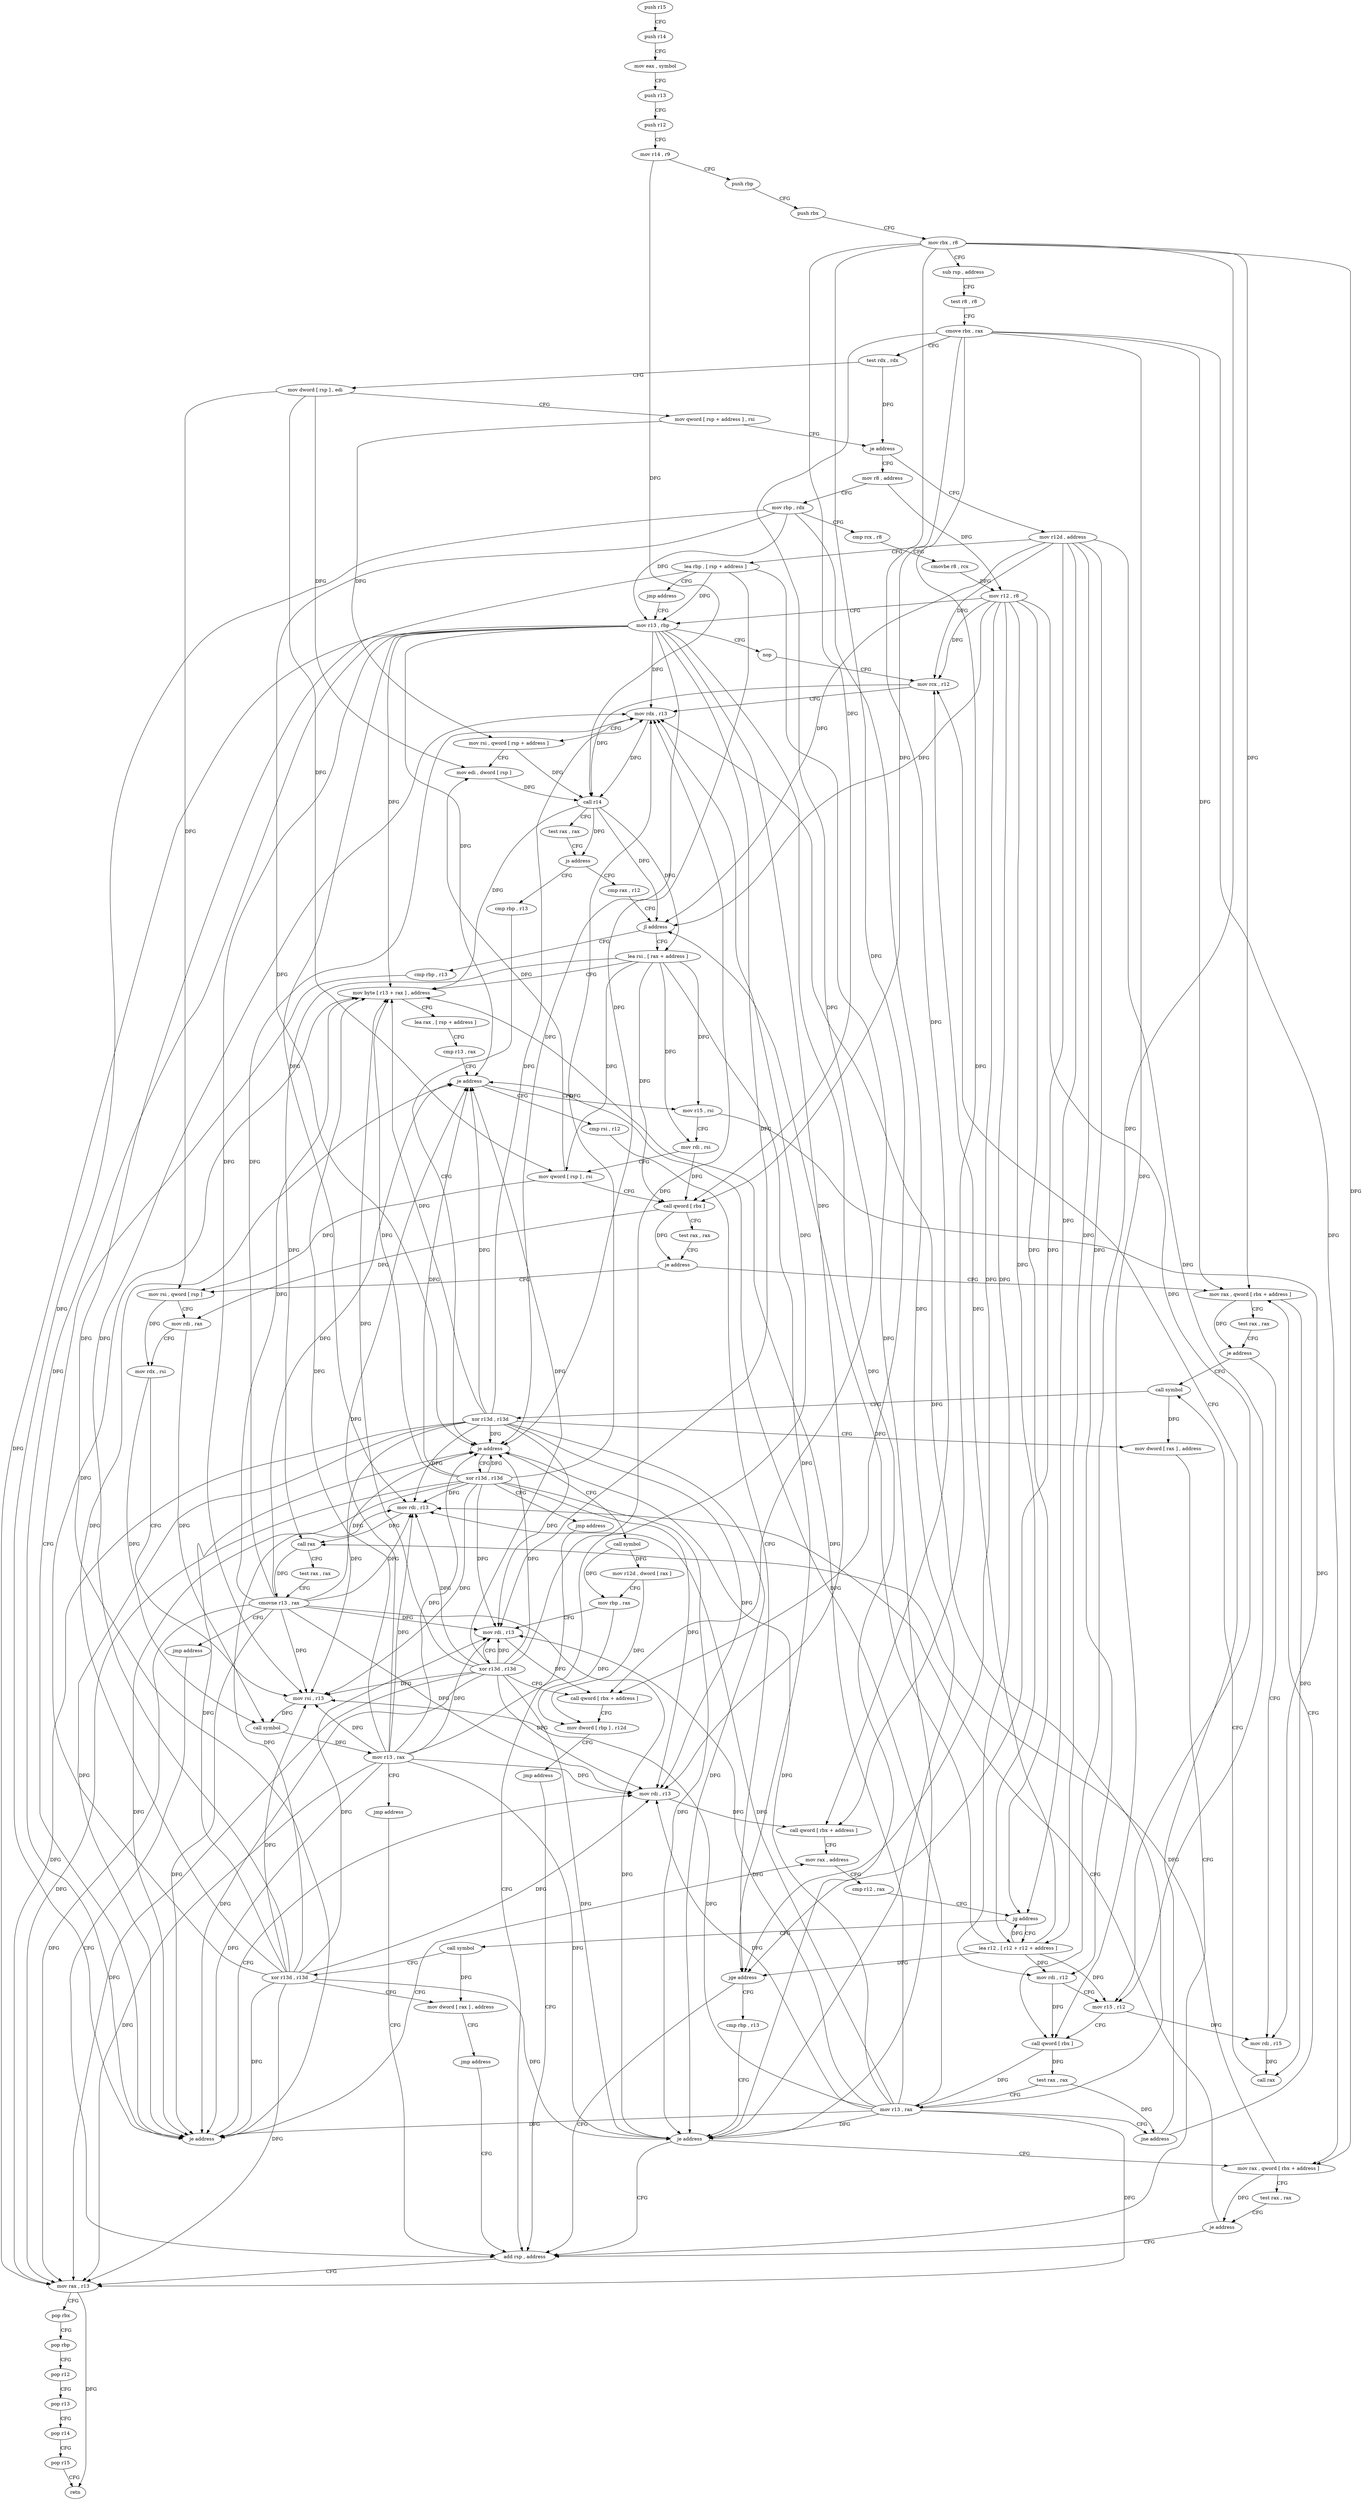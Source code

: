 digraph "func" {
"4293552" [label = "push r15" ]
"4293554" [label = "push r14" ]
"4293556" [label = "mov eax , symbol" ]
"4293561" [label = "push r13" ]
"4293563" [label = "push r12" ]
"4293565" [label = "mov r14 , r9" ]
"4293568" [label = "push rbp" ]
"4293569" [label = "push rbx" ]
"4293570" [label = "mov rbx , r8" ]
"4293573" [label = "sub rsp , address" ]
"4293580" [label = "test r8 , r8" ]
"4293583" [label = "cmove rbx , rax" ]
"4293587" [label = "test rdx , rdx" ]
"4293590" [label = "mov dword [ rsp ] , edi" ]
"4293593" [label = "mov qword [ rsp + address ] , rsi" ]
"4293598" [label = "je address" ]
"4293896" [label = "mov r12d , address" ]
"4293604" [label = "mov r8 , address" ]
"4293902" [label = "lea rbp , [ rsp + address ]" ]
"4293907" [label = "jmp address" ]
"4293627" [label = "mov r13 , rbp" ]
"4293614" [label = "mov rbp , rdx" ]
"4293617" [label = "cmp rcx , r8" ]
"4293620" [label = "cmovbe r8 , rcx" ]
"4293624" [label = "mov r12 , r8" ]
"4293630" [label = "nop" ]
"4293632" [label = "mov rcx , r12" ]
"4293768" [label = "cmp rbp , r13" ]
"4293771" [label = "je address" ]
"4293883" [label = "xor r13d , r13d" ]
"4293773" [label = "call symbol" ]
"4293654" [label = "cmp rax , r12" ]
"4293657" [label = "jl address" ]
"4293808" [label = "lea rsi , [ rax + address ]" ]
"4293663" [label = "cmp rbp , r13" ]
"4293886" [label = "jmp address" ]
"4293742" [label = "add rsp , address" ]
"4293778" [label = "mov r12d , dword [ rax ]" ]
"4293781" [label = "mov rbp , rax" ]
"4293784" [label = "mov rdi , r13" ]
"4293787" [label = "xor r13d , r13d" ]
"4293790" [label = "call qword [ rbx + address ]" ]
"4293793" [label = "mov dword [ rbp ] , r12d" ]
"4293797" [label = "jmp address" ]
"4293812" [label = "mov byte [ r13 + rax ] , address" ]
"4293818" [label = "lea rax , [ rsp + address ]" ]
"4293823" [label = "cmp r13 , rax" ]
"4293826" [label = "je address" ]
"4293912" [label = "mov r15 , rsi" ]
"4293828" [label = "cmp rsi , r12" ]
"4293666" [label = "je address" ]
"4293674" [label = "mov rax , address" ]
"4293668" [label = "mov rdi , r13" ]
"4293749" [label = "mov rax , r13" ]
"4293752" [label = "pop rbx" ]
"4293753" [label = "pop rbp" ]
"4293754" [label = "pop r12" ]
"4293756" [label = "pop r13" ]
"4293758" [label = "pop r14" ]
"4293760" [label = "pop r15" ]
"4293762" [label = "retn" ]
"4293915" [label = "mov rdi , rsi" ]
"4293918" [label = "mov qword [ rsp ] , rsi" ]
"4293922" [label = "call qword [ rbx ]" ]
"4293924" [label = "test rax , rax" ]
"4293927" [label = "je address" ]
"4293714" [label = "mov rax , qword [ rbx + address ]" ]
"4293933" [label = "mov rsi , qword [ rsp ]" ]
"4293831" [label = "jge address" ]
"4293833" [label = "cmp rbp , r13" ]
"4293684" [label = "cmp r12 , rax" ]
"4293687" [label = "jg address" ]
"4293864" [label = "call symbol" ]
"4293693" [label = "lea r12 , [ r12 + r12 + address ]" ]
"4293671" [label = "call qword [ rbx + address ]" ]
"4293718" [label = "test rax , rax" ]
"4293721" [label = "je address" ]
"4293728" [label = "call symbol" ]
"4293723" [label = "mov rdi , r15" ]
"4293937" [label = "mov rdi , rax" ]
"4293940" [label = "mov rdx , rsi" ]
"4293943" [label = "mov rsi , r13" ]
"4293946" [label = "call symbol" ]
"4293951" [label = "mov r13 , rax" ]
"4293954" [label = "jmp address" ]
"4293836" [label = "je address" ]
"4293838" [label = "mov rax , qword [ rbx + address ]" ]
"4293869" [label = "xor r13d , r13d" ]
"4293872" [label = "mov dword [ rax ] , address" ]
"4293878" [label = "jmp address" ]
"4293698" [label = "mov rdi , r12" ]
"4293701" [label = "mov r15 , r12" ]
"4293704" [label = "call qword [ rbx ]" ]
"4293706" [label = "test rax , rax" ]
"4293709" [label = "mov r13 , rax" ]
"4293712" [label = "jne address" ]
"4293733" [label = "xor r13d , r13d" ]
"4293736" [label = "mov dword [ rax ] , address" ]
"4293726" [label = "call rax" ]
"4293842" [label = "test rax , rax" ]
"4293845" [label = "je address" ]
"4293847" [label = "mov rdi , r13" ]
"4293635" [label = "mov rdx , r13" ]
"4293638" [label = "mov rsi , qword [ rsp + address ]" ]
"4293643" [label = "mov edi , dword [ rsp ]" ]
"4293646" [label = "call r14" ]
"4293649" [label = "test rax , rax" ]
"4293652" [label = "js address" ]
"4293850" [label = "call rax" ]
"4293852" [label = "test rax , rax" ]
"4293855" [label = "cmovne r13 , rax" ]
"4293859" [label = "jmp address" ]
"4293552" -> "4293554" [ label = "CFG" ]
"4293554" -> "4293556" [ label = "CFG" ]
"4293556" -> "4293561" [ label = "CFG" ]
"4293561" -> "4293563" [ label = "CFG" ]
"4293563" -> "4293565" [ label = "CFG" ]
"4293565" -> "4293568" [ label = "CFG" ]
"4293565" -> "4293646" [ label = "DFG" ]
"4293568" -> "4293569" [ label = "CFG" ]
"4293569" -> "4293570" [ label = "CFG" ]
"4293570" -> "4293573" [ label = "CFG" ]
"4293570" -> "4293790" [ label = "DFG" ]
"4293570" -> "4293922" [ label = "DFG" ]
"4293570" -> "4293671" [ label = "DFG" ]
"4293570" -> "4293714" [ label = "DFG" ]
"4293570" -> "4293704" [ label = "DFG" ]
"4293570" -> "4293838" [ label = "DFG" ]
"4293573" -> "4293580" [ label = "CFG" ]
"4293580" -> "4293583" [ label = "CFG" ]
"4293583" -> "4293587" [ label = "CFG" ]
"4293583" -> "4293790" [ label = "DFG" ]
"4293583" -> "4293922" [ label = "DFG" ]
"4293583" -> "4293671" [ label = "DFG" ]
"4293583" -> "4293714" [ label = "DFG" ]
"4293583" -> "4293704" [ label = "DFG" ]
"4293583" -> "4293838" [ label = "DFG" ]
"4293587" -> "4293590" [ label = "CFG" ]
"4293587" -> "4293598" [ label = "DFG" ]
"4293590" -> "4293593" [ label = "CFG" ]
"4293590" -> "4293643" [ label = "DFG" ]
"4293590" -> "4293918" [ label = "DFG" ]
"4293590" -> "4293933" [ label = "DFG" ]
"4293593" -> "4293598" [ label = "CFG" ]
"4293593" -> "4293638" [ label = "DFG" ]
"4293598" -> "4293896" [ label = "CFG" ]
"4293598" -> "4293604" [ label = "CFG" ]
"4293896" -> "4293902" [ label = "CFG" ]
"4293896" -> "4293632" [ label = "DFG" ]
"4293896" -> "4293657" [ label = "DFG" ]
"4293896" -> "4293831" [ label = "DFG" ]
"4293896" -> "4293687" [ label = "DFG" ]
"4293896" -> "4293693" [ label = "DFG" ]
"4293896" -> "4293698" [ label = "DFG" ]
"4293896" -> "4293701" [ label = "DFG" ]
"4293604" -> "4293614" [ label = "CFG" ]
"4293604" -> "4293624" [ label = "DFG" ]
"4293902" -> "4293907" [ label = "CFG" ]
"4293902" -> "4293627" [ label = "DFG" ]
"4293902" -> "4293771" [ label = "DFG" ]
"4293902" -> "4293666" [ label = "DFG" ]
"4293902" -> "4293836" [ label = "DFG" ]
"4293907" -> "4293627" [ label = "CFG" ]
"4293627" -> "4293630" [ label = "CFG" ]
"4293627" -> "4293635" [ label = "DFG" ]
"4293627" -> "4293771" [ label = "DFG" ]
"4293627" -> "4293784" [ label = "DFG" ]
"4293627" -> "4293812" [ label = "DFG" ]
"4293627" -> "4293826" [ label = "DFG" ]
"4293627" -> "4293666" [ label = "DFG" ]
"4293627" -> "4293749" [ label = "DFG" ]
"4293627" -> "4293668" [ label = "DFG" ]
"4293627" -> "4293943" [ label = "DFG" ]
"4293627" -> "4293836" [ label = "DFG" ]
"4293627" -> "4293847" [ label = "DFG" ]
"4293614" -> "4293617" [ label = "CFG" ]
"4293614" -> "4293627" [ label = "DFG" ]
"4293614" -> "4293771" [ label = "DFG" ]
"4293614" -> "4293666" [ label = "DFG" ]
"4293614" -> "4293836" [ label = "DFG" ]
"4293617" -> "4293620" [ label = "CFG" ]
"4293620" -> "4293624" [ label = "DFG" ]
"4293624" -> "4293627" [ label = "CFG" ]
"4293624" -> "4293632" [ label = "DFG" ]
"4293624" -> "4293657" [ label = "DFG" ]
"4293624" -> "4293831" [ label = "DFG" ]
"4293624" -> "4293687" [ label = "DFG" ]
"4293624" -> "4293693" [ label = "DFG" ]
"4293624" -> "4293698" [ label = "DFG" ]
"4293624" -> "4293701" [ label = "DFG" ]
"4293630" -> "4293632" [ label = "CFG" ]
"4293632" -> "4293635" [ label = "CFG" ]
"4293632" -> "4293646" [ label = "DFG" ]
"4293768" -> "4293771" [ label = "CFG" ]
"4293771" -> "4293883" [ label = "CFG" ]
"4293771" -> "4293773" [ label = "CFG" ]
"4293883" -> "4293886" [ label = "CFG" ]
"4293883" -> "4293635" [ label = "DFG" ]
"4293883" -> "4293771" [ label = "DFG" ]
"4293883" -> "4293784" [ label = "DFG" ]
"4293883" -> "4293812" [ label = "DFG" ]
"4293883" -> "4293826" [ label = "DFG" ]
"4293883" -> "4293666" [ label = "DFG" ]
"4293883" -> "4293749" [ label = "DFG" ]
"4293883" -> "4293668" [ label = "DFG" ]
"4293883" -> "4293943" [ label = "DFG" ]
"4293883" -> "4293836" [ label = "DFG" ]
"4293883" -> "4293847" [ label = "DFG" ]
"4293773" -> "4293778" [ label = "DFG" ]
"4293773" -> "4293781" [ label = "DFG" ]
"4293654" -> "4293657" [ label = "CFG" ]
"4293657" -> "4293808" [ label = "CFG" ]
"4293657" -> "4293663" [ label = "CFG" ]
"4293808" -> "4293812" [ label = "CFG" ]
"4293808" -> "4293912" [ label = "DFG" ]
"4293808" -> "4293915" [ label = "DFG" ]
"4293808" -> "4293918" [ label = "DFG" ]
"4293808" -> "4293922" [ label = "DFG" ]
"4293808" -> "4293831" [ label = "DFG" ]
"4293808" -> "4293850" [ label = "DFG" ]
"4293663" -> "4293666" [ label = "CFG" ]
"4293886" -> "4293742" [ label = "CFG" ]
"4293742" -> "4293749" [ label = "CFG" ]
"4293778" -> "4293781" [ label = "CFG" ]
"4293778" -> "4293793" [ label = "DFG" ]
"4293781" -> "4293784" [ label = "CFG" ]
"4293781" -> "4293793" [ label = "DFG" ]
"4293784" -> "4293787" [ label = "CFG" ]
"4293784" -> "4293790" [ label = "DFG" ]
"4293787" -> "4293790" [ label = "CFG" ]
"4293787" -> "4293635" [ label = "DFG" ]
"4293787" -> "4293771" [ label = "DFG" ]
"4293787" -> "4293784" [ label = "DFG" ]
"4293787" -> "4293812" [ label = "DFG" ]
"4293787" -> "4293826" [ label = "DFG" ]
"4293787" -> "4293666" [ label = "DFG" ]
"4293787" -> "4293749" [ label = "DFG" ]
"4293787" -> "4293668" [ label = "DFG" ]
"4293787" -> "4293943" [ label = "DFG" ]
"4293787" -> "4293836" [ label = "DFG" ]
"4293787" -> "4293847" [ label = "DFG" ]
"4293790" -> "4293793" [ label = "CFG" ]
"4293793" -> "4293797" [ label = "CFG" ]
"4293797" -> "4293742" [ label = "CFG" ]
"4293812" -> "4293818" [ label = "CFG" ]
"4293818" -> "4293823" [ label = "CFG" ]
"4293823" -> "4293826" [ label = "CFG" ]
"4293826" -> "4293912" [ label = "CFG" ]
"4293826" -> "4293828" [ label = "CFG" ]
"4293912" -> "4293915" [ label = "CFG" ]
"4293912" -> "4293723" [ label = "DFG" ]
"4293828" -> "4293831" [ label = "CFG" ]
"4293666" -> "4293674" [ label = "CFG" ]
"4293666" -> "4293668" [ label = "CFG" ]
"4293674" -> "4293684" [ label = "CFG" ]
"4293668" -> "4293671" [ label = "DFG" ]
"4293749" -> "4293752" [ label = "CFG" ]
"4293749" -> "4293762" [ label = "DFG" ]
"4293752" -> "4293753" [ label = "CFG" ]
"4293753" -> "4293754" [ label = "CFG" ]
"4293754" -> "4293756" [ label = "CFG" ]
"4293756" -> "4293758" [ label = "CFG" ]
"4293758" -> "4293760" [ label = "CFG" ]
"4293760" -> "4293762" [ label = "CFG" ]
"4293915" -> "4293918" [ label = "CFG" ]
"4293915" -> "4293922" [ label = "DFG" ]
"4293918" -> "4293922" [ label = "CFG" ]
"4293918" -> "4293643" [ label = "DFG" ]
"4293918" -> "4293933" [ label = "DFG" ]
"4293922" -> "4293924" [ label = "CFG" ]
"4293922" -> "4293927" [ label = "DFG" ]
"4293922" -> "4293937" [ label = "DFG" ]
"4293924" -> "4293927" [ label = "CFG" ]
"4293927" -> "4293714" [ label = "CFG" ]
"4293927" -> "4293933" [ label = "CFG" ]
"4293714" -> "4293718" [ label = "CFG" ]
"4293714" -> "4293721" [ label = "DFG" ]
"4293714" -> "4293726" [ label = "DFG" ]
"4293933" -> "4293937" [ label = "CFG" ]
"4293933" -> "4293940" [ label = "DFG" ]
"4293831" -> "4293742" [ label = "CFG" ]
"4293831" -> "4293833" [ label = "CFG" ]
"4293833" -> "4293836" [ label = "CFG" ]
"4293684" -> "4293687" [ label = "CFG" ]
"4293687" -> "4293864" [ label = "CFG" ]
"4293687" -> "4293693" [ label = "CFG" ]
"4293864" -> "4293869" [ label = "CFG" ]
"4293864" -> "4293872" [ label = "DFG" ]
"4293693" -> "4293698" [ label = "DFG" ]
"4293693" -> "4293632" [ label = "DFG" ]
"4293693" -> "4293657" [ label = "DFG" ]
"4293693" -> "4293831" [ label = "DFG" ]
"4293693" -> "4293687" [ label = "DFG" ]
"4293693" -> "4293701" [ label = "DFG" ]
"4293671" -> "4293674" [ label = "CFG" ]
"4293718" -> "4293721" [ label = "CFG" ]
"4293721" -> "4293728" [ label = "CFG" ]
"4293721" -> "4293723" [ label = "CFG" ]
"4293728" -> "4293733" [ label = "CFG" ]
"4293728" -> "4293736" [ label = "DFG" ]
"4293723" -> "4293726" [ label = "DFG" ]
"4293937" -> "4293940" [ label = "CFG" ]
"4293937" -> "4293946" [ label = "DFG" ]
"4293940" -> "4293943" [ label = "CFG" ]
"4293940" -> "4293946" [ label = "DFG" ]
"4293943" -> "4293946" [ label = "DFG" ]
"4293946" -> "4293951" [ label = "DFG" ]
"4293951" -> "4293954" [ label = "CFG" ]
"4293951" -> "4293635" [ label = "DFG" ]
"4293951" -> "4293771" [ label = "DFG" ]
"4293951" -> "4293784" [ label = "DFG" ]
"4293951" -> "4293666" [ label = "DFG" ]
"4293951" -> "4293749" [ label = "DFG" ]
"4293951" -> "4293668" [ label = "DFG" ]
"4293951" -> "4293943" [ label = "DFG" ]
"4293951" -> "4293812" [ label = "DFG" ]
"4293951" -> "4293826" [ label = "DFG" ]
"4293951" -> "4293836" [ label = "DFG" ]
"4293951" -> "4293847" [ label = "DFG" ]
"4293954" -> "4293742" [ label = "CFG" ]
"4293836" -> "4293742" [ label = "CFG" ]
"4293836" -> "4293838" [ label = "CFG" ]
"4293838" -> "4293842" [ label = "CFG" ]
"4293838" -> "4293845" [ label = "DFG" ]
"4293838" -> "4293850" [ label = "DFG" ]
"4293869" -> "4293872" [ label = "CFG" ]
"4293869" -> "4293635" [ label = "DFG" ]
"4293869" -> "4293771" [ label = "DFG" ]
"4293869" -> "4293784" [ label = "DFG" ]
"4293869" -> "4293666" [ label = "DFG" ]
"4293869" -> "4293749" [ label = "DFG" ]
"4293869" -> "4293668" [ label = "DFG" ]
"4293869" -> "4293943" [ label = "DFG" ]
"4293869" -> "4293836" [ label = "DFG" ]
"4293869" -> "4293812" [ label = "DFG" ]
"4293869" -> "4293826" [ label = "DFG" ]
"4293869" -> "4293847" [ label = "DFG" ]
"4293872" -> "4293878" [ label = "CFG" ]
"4293878" -> "4293742" [ label = "CFG" ]
"4293698" -> "4293701" [ label = "CFG" ]
"4293698" -> "4293704" [ label = "DFG" ]
"4293701" -> "4293704" [ label = "CFG" ]
"4293701" -> "4293723" [ label = "DFG" ]
"4293704" -> "4293706" [ label = "DFG" ]
"4293704" -> "4293709" [ label = "DFG" ]
"4293706" -> "4293709" [ label = "CFG" ]
"4293706" -> "4293712" [ label = "DFG" ]
"4293709" -> "4293712" [ label = "CFG" ]
"4293709" -> "4293635" [ label = "DFG" ]
"4293709" -> "4293771" [ label = "DFG" ]
"4293709" -> "4293784" [ label = "DFG" ]
"4293709" -> "4293666" [ label = "DFG" ]
"4293709" -> "4293749" [ label = "DFG" ]
"4293709" -> "4293668" [ label = "DFG" ]
"4293709" -> "4293943" [ label = "DFG" ]
"4293709" -> "4293836" [ label = "DFG" ]
"4293709" -> "4293812" [ label = "DFG" ]
"4293709" -> "4293826" [ label = "DFG" ]
"4293709" -> "4293847" [ label = "DFG" ]
"4293712" -> "4293632" [ label = "CFG" ]
"4293712" -> "4293714" [ label = "CFG" ]
"4293733" -> "4293736" [ label = "CFG" ]
"4293733" -> "4293635" [ label = "DFG" ]
"4293733" -> "4293771" [ label = "DFG" ]
"4293733" -> "4293784" [ label = "DFG" ]
"4293733" -> "4293666" [ label = "DFG" ]
"4293733" -> "4293749" [ label = "DFG" ]
"4293733" -> "4293668" [ label = "DFG" ]
"4293733" -> "4293943" [ label = "DFG" ]
"4293733" -> "4293836" [ label = "DFG" ]
"4293733" -> "4293812" [ label = "DFG" ]
"4293733" -> "4293826" [ label = "DFG" ]
"4293733" -> "4293847" [ label = "DFG" ]
"4293736" -> "4293742" [ label = "CFG" ]
"4293726" -> "4293728" [ label = "CFG" ]
"4293842" -> "4293845" [ label = "CFG" ]
"4293845" -> "4293742" [ label = "CFG" ]
"4293845" -> "4293847" [ label = "CFG" ]
"4293847" -> "4293850" [ label = "DFG" ]
"4293635" -> "4293638" [ label = "CFG" ]
"4293635" -> "4293646" [ label = "DFG" ]
"4293638" -> "4293643" [ label = "CFG" ]
"4293638" -> "4293646" [ label = "DFG" ]
"4293643" -> "4293646" [ label = "DFG" ]
"4293646" -> "4293649" [ label = "CFG" ]
"4293646" -> "4293652" [ label = "DFG" ]
"4293646" -> "4293657" [ label = "DFG" ]
"4293646" -> "4293808" [ label = "DFG" ]
"4293646" -> "4293812" [ label = "DFG" ]
"4293649" -> "4293652" [ label = "CFG" ]
"4293652" -> "4293768" [ label = "CFG" ]
"4293652" -> "4293654" [ label = "CFG" ]
"4293850" -> "4293852" [ label = "CFG" ]
"4293850" -> "4293855" [ label = "DFG" ]
"4293852" -> "4293855" [ label = "CFG" ]
"4293855" -> "4293859" [ label = "CFG" ]
"4293855" -> "4293635" [ label = "DFG" ]
"4293855" -> "4293771" [ label = "DFG" ]
"4293855" -> "4293784" [ label = "DFG" ]
"4293855" -> "4293666" [ label = "DFG" ]
"4293855" -> "4293749" [ label = "DFG" ]
"4293855" -> "4293668" [ label = "DFG" ]
"4293855" -> "4293943" [ label = "DFG" ]
"4293855" -> "4293836" [ label = "DFG" ]
"4293855" -> "4293847" [ label = "DFG" ]
"4293855" -> "4293812" [ label = "DFG" ]
"4293855" -> "4293826" [ label = "DFG" ]
"4293859" -> "4293742" [ label = "CFG" ]
}
